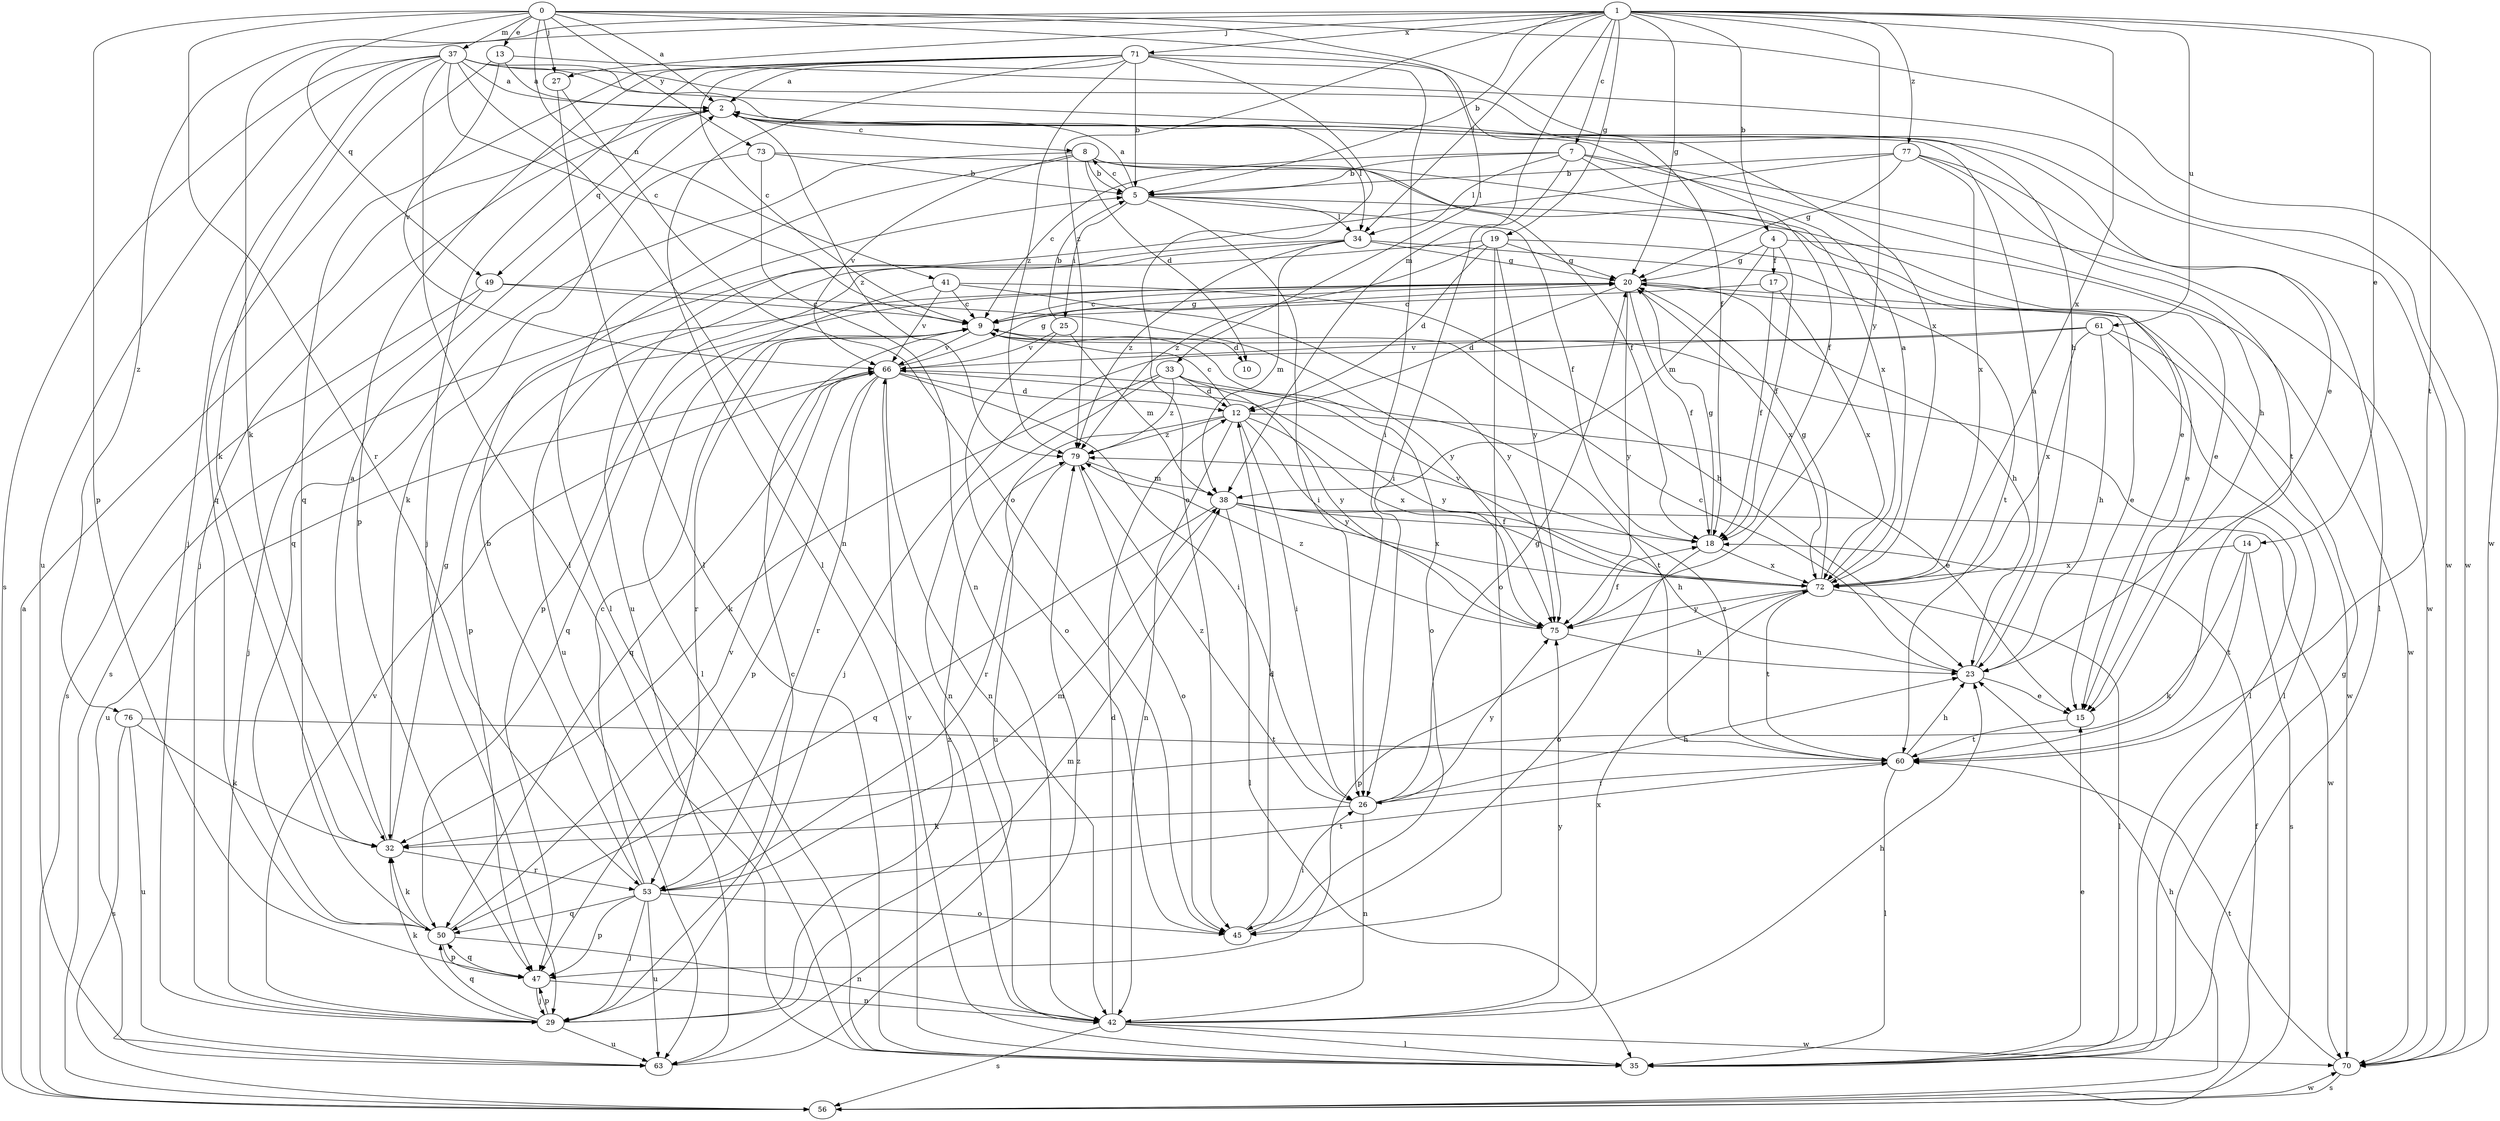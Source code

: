 strict digraph  {
0;
1;
2;
4;
5;
7;
8;
9;
10;
12;
13;
14;
15;
17;
18;
19;
20;
23;
25;
26;
27;
29;
32;
33;
34;
35;
37;
38;
41;
42;
45;
47;
49;
50;
53;
56;
60;
61;
63;
66;
70;
71;
72;
73;
75;
76;
77;
79;
0 -> 2  [label=a];
0 -> 13  [label=e];
0 -> 23  [label=h];
0 -> 27  [label=j];
0 -> 33  [label=l];
0 -> 37  [label=m];
0 -> 41  [label=n];
0 -> 47  [label=p];
0 -> 49  [label=q];
0 -> 53  [label=r];
0 -> 70  [label=w];
0 -> 73  [label=y];
1 -> 4  [label=b];
1 -> 5  [label=b];
1 -> 7  [label=c];
1 -> 14  [label=e];
1 -> 19  [label=g];
1 -> 20  [label=g];
1 -> 27  [label=j];
1 -> 32  [label=k];
1 -> 34  [label=l];
1 -> 38  [label=m];
1 -> 60  [label=t];
1 -> 61  [label=u];
1 -> 71  [label=x];
1 -> 72  [label=x];
1 -> 75  [label=y];
1 -> 76  [label=z];
1 -> 77  [label=z];
1 -> 79  [label=z];
2 -> 8  [label=c];
2 -> 29  [label=j];
2 -> 34  [label=l];
2 -> 49  [label=q];
2 -> 79  [label=z];
4 -> 17  [label=f];
4 -> 18  [label=f];
4 -> 20  [label=g];
4 -> 38  [label=m];
4 -> 70  [label=w];
5 -> 2  [label=a];
5 -> 8  [label=c];
5 -> 15  [label=e];
5 -> 18  [label=f];
5 -> 25  [label=i];
5 -> 26  [label=i];
5 -> 34  [label=l];
7 -> 5  [label=b];
7 -> 9  [label=c];
7 -> 18  [label=f];
7 -> 23  [label=h];
7 -> 26  [label=i];
7 -> 34  [label=l];
7 -> 70  [label=w];
8 -> 5  [label=b];
8 -> 10  [label=d];
8 -> 18  [label=f];
8 -> 35  [label=l];
8 -> 50  [label=q];
8 -> 66  [label=v];
8 -> 72  [label=x];
9 -> 10  [label=d];
9 -> 20  [label=g];
9 -> 35  [label=l];
9 -> 45  [label=o];
9 -> 50  [label=q];
9 -> 53  [label=r];
9 -> 66  [label=v];
12 -> 9  [label=c];
12 -> 15  [label=e];
12 -> 26  [label=i];
12 -> 42  [label=n];
12 -> 63  [label=u];
12 -> 72  [label=x];
12 -> 75  [label=y];
12 -> 79  [label=z];
13 -> 2  [label=a];
13 -> 50  [label=q];
13 -> 66  [label=v];
13 -> 70  [label=w];
14 -> 32  [label=k];
14 -> 56  [label=s];
14 -> 60  [label=t];
14 -> 72  [label=x];
15 -> 60  [label=t];
17 -> 9  [label=c];
17 -> 18  [label=f];
17 -> 72  [label=x];
18 -> 20  [label=g];
18 -> 45  [label=o];
18 -> 72  [label=x];
19 -> 12  [label=d];
19 -> 15  [label=e];
19 -> 20  [label=g];
19 -> 45  [label=o];
19 -> 47  [label=p];
19 -> 75  [label=y];
19 -> 79  [label=z];
20 -> 9  [label=c];
20 -> 12  [label=d];
20 -> 15  [label=e];
20 -> 18  [label=f];
20 -> 23  [label=h];
20 -> 47  [label=p];
20 -> 72  [label=x];
20 -> 75  [label=y];
23 -> 2  [label=a];
23 -> 9  [label=c];
23 -> 15  [label=e];
25 -> 5  [label=b];
25 -> 38  [label=m];
25 -> 45  [label=o];
25 -> 66  [label=v];
26 -> 20  [label=g];
26 -> 23  [label=h];
26 -> 32  [label=k];
26 -> 42  [label=n];
26 -> 75  [label=y];
26 -> 79  [label=z];
27 -> 35  [label=l];
27 -> 45  [label=o];
29 -> 9  [label=c];
29 -> 32  [label=k];
29 -> 38  [label=m];
29 -> 47  [label=p];
29 -> 50  [label=q];
29 -> 63  [label=u];
29 -> 66  [label=v];
29 -> 79  [label=z];
32 -> 2  [label=a];
32 -> 20  [label=g];
32 -> 53  [label=r];
33 -> 12  [label=d];
33 -> 32  [label=k];
33 -> 42  [label=n];
33 -> 60  [label=t];
33 -> 75  [label=y];
33 -> 79  [label=z];
34 -> 20  [label=g];
34 -> 38  [label=m];
34 -> 56  [label=s];
34 -> 60  [label=t];
34 -> 63  [label=u];
34 -> 79  [label=z];
35 -> 15  [label=e];
35 -> 20  [label=g];
35 -> 66  [label=v];
37 -> 2  [label=a];
37 -> 9  [label=c];
37 -> 15  [label=e];
37 -> 29  [label=j];
37 -> 32  [label=k];
37 -> 35  [label=l];
37 -> 42  [label=n];
37 -> 56  [label=s];
37 -> 63  [label=u];
37 -> 70  [label=w];
37 -> 72  [label=x];
38 -> 18  [label=f];
38 -> 23  [label=h];
38 -> 35  [label=l];
38 -> 50  [label=q];
38 -> 70  [label=w];
38 -> 72  [label=x];
41 -> 9  [label=c];
41 -> 23  [label=h];
41 -> 35  [label=l];
41 -> 66  [label=v];
41 -> 75  [label=y];
42 -> 12  [label=d];
42 -> 23  [label=h];
42 -> 35  [label=l];
42 -> 56  [label=s];
42 -> 70  [label=w];
42 -> 72  [label=x];
42 -> 75  [label=y];
45 -> 12  [label=d];
45 -> 26  [label=i];
47 -> 29  [label=j];
47 -> 42  [label=n];
47 -> 50  [label=q];
49 -> 9  [label=c];
49 -> 29  [label=j];
49 -> 56  [label=s];
49 -> 75  [label=y];
50 -> 32  [label=k];
50 -> 42  [label=n];
50 -> 47  [label=p];
50 -> 66  [label=v];
53 -> 5  [label=b];
53 -> 9  [label=c];
53 -> 29  [label=j];
53 -> 38  [label=m];
53 -> 45  [label=o];
53 -> 47  [label=p];
53 -> 50  [label=q];
53 -> 60  [label=t];
53 -> 63  [label=u];
56 -> 2  [label=a];
56 -> 18  [label=f];
56 -> 23  [label=h];
56 -> 70  [label=w];
60 -> 23  [label=h];
60 -> 26  [label=i];
60 -> 35  [label=l];
60 -> 79  [label=z];
61 -> 23  [label=h];
61 -> 29  [label=j];
61 -> 35  [label=l];
61 -> 66  [label=v];
61 -> 70  [label=w];
61 -> 72  [label=x];
63 -> 79  [label=z];
66 -> 12  [label=d];
66 -> 20  [label=g];
66 -> 26  [label=i];
66 -> 42  [label=n];
66 -> 47  [label=p];
66 -> 50  [label=q];
66 -> 53  [label=r];
66 -> 63  [label=u];
66 -> 75  [label=y];
70 -> 56  [label=s];
70 -> 60  [label=t];
71 -> 2  [label=a];
71 -> 5  [label=b];
71 -> 9  [label=c];
71 -> 18  [label=f];
71 -> 26  [label=i];
71 -> 29  [label=j];
71 -> 35  [label=l];
71 -> 45  [label=o];
71 -> 47  [label=p];
71 -> 50  [label=q];
71 -> 79  [label=z];
72 -> 2  [label=a];
72 -> 20  [label=g];
72 -> 35  [label=l];
72 -> 47  [label=p];
72 -> 60  [label=t];
72 -> 66  [label=v];
72 -> 75  [label=y];
73 -> 5  [label=b];
73 -> 15  [label=e];
73 -> 32  [label=k];
73 -> 42  [label=n];
75 -> 18  [label=f];
75 -> 23  [label=h];
75 -> 79  [label=z];
76 -> 32  [label=k];
76 -> 56  [label=s];
76 -> 60  [label=t];
76 -> 63  [label=u];
77 -> 5  [label=b];
77 -> 20  [label=g];
77 -> 35  [label=l];
77 -> 60  [label=t];
77 -> 63  [label=u];
77 -> 72  [label=x];
79 -> 38  [label=m];
79 -> 45  [label=o];
79 -> 53  [label=r];
}
